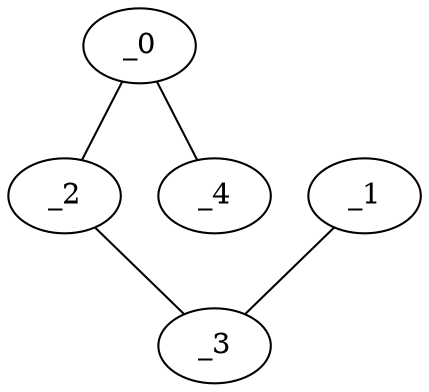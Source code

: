 graph XP1_0137 {
	_0	 [x="2.5",
		y="2.99"];
	_2	 [x="0.506698",
		y="0.489063"];
	_0 -- _2;
	_4	 [x="1.32247",
		y="2.967"];
	_0 -- _4;
	_1	 [x="0.830112",
		y="2.99799"];
	_3	 [x="2.86664",
		y="0.128065"];
	_1 -- _3;
	_2 -- _3;
}
